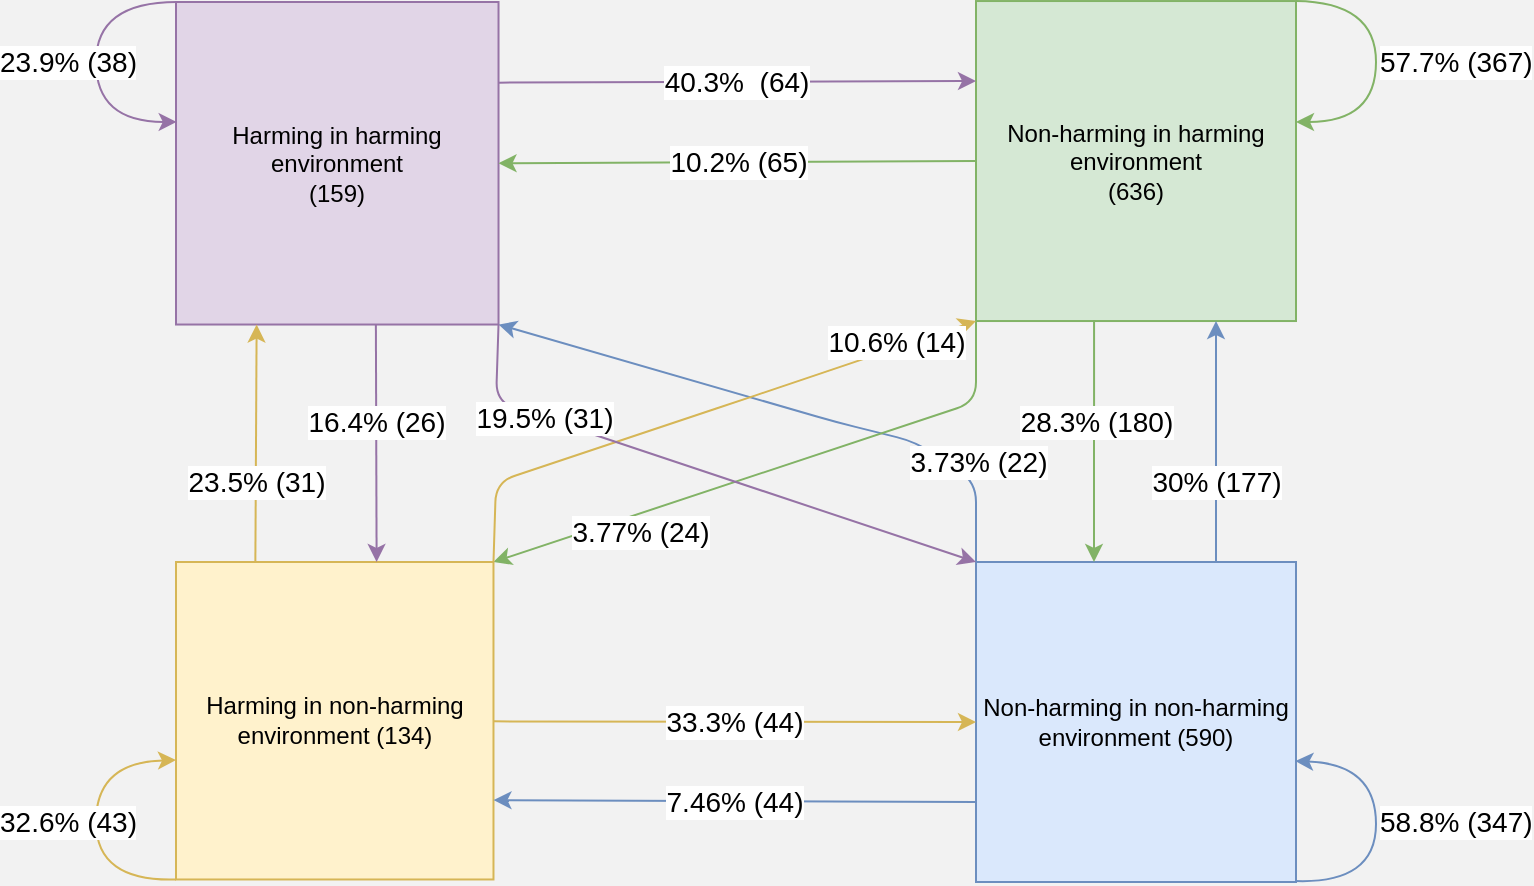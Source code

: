 <mxfile version="20.8.3" type="device"><diagram id="mnQWSfPHZrlp0dDHfilx" name="Page-1"><mxGraphModel dx="1242" dy="733" grid="0" gridSize="10" guides="1" tooltips="1" connect="1" arrows="1" fold="1" page="1" pageScale="1" pageWidth="900" pageHeight="1600" background="#F2F2F2" math="0" shadow="0"><root><mxCell id="0"/><mxCell id="1" parent="0"/><mxCell id="OVDw2p8quSQXNzQPu-ti-1" value="Harming in harming environment &lt;br&gt;(159)" style="whiteSpace=wrap;html=1;aspect=fixed;fillColor=#e1d5e7;strokeColor=#9673a6;" parent="1" vertex="1"><mxGeometry x="160" y="120" width="161.26" height="161.26" as="geometry"/></mxCell><mxCell id="OVDw2p8quSQXNzQPu-ti-3" value="Non-harming in harming environment&lt;br&gt;(636)" style="whiteSpace=wrap;html=1;aspect=fixed;fillColor=#d5e8d4;strokeColor=#82b366;" parent="1" vertex="1"><mxGeometry x="560" y="119.52" width="160" height="160" as="geometry"/></mxCell><mxCell id="OVDw2p8quSQXNzQPu-ti-4" value="Non-harming in non-harming environment (590)" style="whiteSpace=wrap;html=1;aspect=fixed;fillColor=#dae8fc;strokeColor=#6c8ebf;" parent="1" vertex="1"><mxGeometry x="560" y="400" width="160" height="160" as="geometry"/></mxCell><mxCell id="OVDw2p8quSQXNzQPu-ti-5" value="Harming in non-harming environment (134)" style="whiteSpace=wrap;html=1;aspect=fixed;fillColor=#fff2cc;strokeColor=#d6b656;" parent="1" vertex="1"><mxGeometry x="160" y="400" width="158.74" height="158.74" as="geometry"/></mxCell><mxCell id="OVDw2p8quSQXNzQPu-ti-6" value="&lt;font style=&quot;font-size: 14px;&quot;&gt;33.3% (44)&lt;/font&gt;" style="endArrow=classic;html=1;rounded=0;exitX=1;exitY=0.25;exitDx=0;exitDy=0;entryX=0;entryY=0.25;entryDx=0;entryDy=0;fillColor=#fff2cc;strokeColor=#d6b656;" parent="1" edge="1"><mxGeometry width="50" height="50" relative="1" as="geometry"><mxPoint x="318.74" y="479.685" as="sourcePoint"/><mxPoint x="560" y="480" as="targetPoint"/></mxGeometry></mxCell><mxCell id="OVDw2p8quSQXNzQPu-ti-8" value="&lt;font style=&quot;font-size: 14px;&quot;&gt;7.46% (44)&lt;/font&gt;" style="endArrow=classic;html=1;rounded=0;exitX=0;exitY=0.75;exitDx=0;exitDy=0;entryX=1;entryY=0.75;entryDx=0;entryDy=0;fillColor=#dae8fc;strokeColor=#6c8ebf;" parent="1" source="OVDw2p8quSQXNzQPu-ti-4" target="OVDw2p8quSQXNzQPu-ti-5" edge="1"><mxGeometry x="0.003" width="50" height="50" relative="1" as="geometry"><mxPoint x="426.087" y="420" as="sourcePoint"/><mxPoint x="495.652" y="345" as="targetPoint"/><mxPoint as="offset"/></mxGeometry></mxCell><mxCell id="OVDw2p8quSQXNzQPu-ti-11" value="&lt;font style=&quot;font-size: 14px;&quot;&gt;40.3%&amp;nbsp; (64)&lt;/font&gt;" style="endArrow=classic;html=1;rounded=0;exitX=1;exitY=0.25;exitDx=0;exitDy=0;entryX=0;entryY=0.25;entryDx=0;entryDy=0;fillColor=#e1d5e7;strokeColor=#9673a6;" parent="1" source="OVDw2p8quSQXNzQPu-ti-1" target="OVDw2p8quSQXNzQPu-ti-3" edge="1"><mxGeometry x="-0.003" width="50" height="50" relative="1" as="geometry"><mxPoint x="317.948" y="179.443" as="sourcePoint"/><mxPoint x="560" y="179" as="targetPoint"/><mxPoint as="offset"/></mxGeometry></mxCell><mxCell id="OVDw2p8quSQXNzQPu-ti-13" value="&lt;font style=&quot;font-size: 14px;&quot;&gt;10.2% (65)&lt;/font&gt;" style="endArrow=classic;html=1;rounded=0;exitX=0;exitY=0.5;exitDx=0;exitDy=0;entryX=1;entryY=0.5;entryDx=0;entryDy=0;fillColor=#d5e8d4;strokeColor=#82b366;" parent="1" source="OVDw2p8quSQXNzQPu-ti-3" target="OVDw2p8quSQXNzQPu-ti-1" edge="1"><mxGeometry x="-0.003" width="50" height="50" relative="1" as="geometry"><mxPoint x="551.304" y="228.391" as="sourcePoint"/><mxPoint x="321.26" y="230.64" as="targetPoint"/><mxPoint as="offset"/></mxGeometry></mxCell><mxCell id="OVDw2p8quSQXNzQPu-ti-15" value="&lt;font style=&quot;font-size: 14px;&quot;&gt;23.5% (31)&lt;/font&gt;" style="endArrow=classic;html=1;rounded=0;exitX=0.25;exitY=0;exitDx=0;exitDy=0;entryX=0.25;entryY=1;entryDx=0;entryDy=0;fillColor=#fff2cc;strokeColor=#d6b656;" parent="1" source="OVDw2p8quSQXNzQPu-ti-5" target="OVDw2p8quSQXNzQPu-ti-1" edge="1"><mxGeometry x="-0.326" width="50" height="50" relative="1" as="geometry"><mxPoint x="426.087" y="420" as="sourcePoint"/><mxPoint x="217.391" y="285" as="targetPoint"/><mxPoint as="offset"/></mxGeometry></mxCell><mxCell id="OVDw2p8quSQXNzQPu-ti-16" value="&lt;font style=&quot;font-size: 14px;&quot;&gt;30% (177)&lt;/font&gt;" style="endArrow=classic;html=1;rounded=0;exitX=0.75;exitY=0;exitDx=0;exitDy=0;entryX=0.75;entryY=1;entryDx=0;entryDy=0;fillColor=#dae8fc;strokeColor=#6c8ebf;" parent="1" source="OVDw2p8quSQXNzQPu-ti-4" target="OVDw2p8quSQXNzQPu-ti-3" edge="1"><mxGeometry x="-0.336" width="50" height="50" relative="1" as="geometry"><mxPoint x="676.522" y="420" as="sourcePoint"/><mxPoint x="676.522" y="300" as="targetPoint"/><mxPoint as="offset"/></mxGeometry></mxCell><mxCell id="OVDw2p8quSQXNzQPu-ti-17" value="&lt;font style=&quot;font-size: 14px;&quot;&gt;28.3% (180)&lt;/font&gt;" style="endArrow=classic;html=1;rounded=0;exitX=0.369;exitY=0.997;exitDx=0;exitDy=0;entryX=0.5;entryY=0;entryDx=0;entryDy=0;exitPerimeter=0;fillColor=#d5e8d4;strokeColor=#82b366;" parent="1" source="OVDw2p8quSQXNzQPu-ti-3" edge="1"><mxGeometry x="-0.157" y="1" width="50" height="50" relative="1" as="geometry"><mxPoint x="619" y="279.52" as="sourcePoint"/><mxPoint x="619" y="400" as="targetPoint"/><mxPoint as="offset"/></mxGeometry></mxCell><mxCell id="OVDw2p8quSQXNzQPu-ti-18" value="&lt;font style=&quot;font-size: 14px;&quot;&gt;16.4% (26)&lt;/font&gt;" style="endArrow=classic;html=1;rounded=0;entryX=0.75;entryY=0;entryDx=0;entryDy=0;exitX=0.75;exitY=1;exitDx=0;exitDy=0;fillColor=#e1d5e7;strokeColor=#9673a6;" parent="1" edge="1"><mxGeometry x="-0.175" width="50" height="50" relative="1" as="geometry"><mxPoint x="259.945" y="281.26" as="sourcePoint"/><mxPoint x="260.305" y="400" as="targetPoint"/><mxPoint as="offset"/></mxGeometry></mxCell><mxCell id="OVDw2p8quSQXNzQPu-ti-29" value="3.73% (22)" style="endArrow=classic;html=1;fontSize=14;exitX=0;exitY=0;exitDx=0;exitDy=0;entryX=1;entryY=1;entryDx=0;entryDy=0;fillColor=#dae8fc;strokeColor=#6c8ebf;rounded=1;fontColor=#000000;" parent="1" source="OVDw2p8quSQXNzQPu-ti-4" target="OVDw2p8quSQXNzQPu-ti-1" edge="1"><mxGeometry x="-0.692" y="-9" width="50" height="50" relative="1" as="geometry"><mxPoint x="426.087" y="375" as="sourcePoint"/><mxPoint x="495.652" y="300" as="targetPoint"/><Array as="points"><mxPoint x="560" y="360"/><mxPoint x="530" y="340"/><mxPoint x="490" y="330"/></Array><mxPoint as="offset"/></mxGeometry></mxCell><mxCell id="OVDw2p8quSQXNzQPu-ti-32" value="3.77% (24)" style="endArrow=classic;html=1;fontSize=14;exitX=0;exitY=1;exitDx=0;exitDy=0;entryX=1;entryY=0;entryDx=0;entryDy=0;fillColor=#d5e8d4;strokeColor=#82b366;rounded=1;" parent="1" source="OVDw2p8quSQXNzQPu-ti-3" target="OVDw2p8quSQXNzQPu-ti-5" edge="1"><mxGeometry x="0.495" y="9" width="50" height="50" relative="1" as="geometry"><mxPoint x="426.087" y="375" as="sourcePoint"/><mxPoint x="495.652" y="300" as="targetPoint"/><Array as="points"><mxPoint x="560" y="320"/></Array><mxPoint as="offset"/></mxGeometry></mxCell><mxCell id="OVDw2p8quSQXNzQPu-ti-35" value="&lt;font style=&quot;font-size: 14px;&quot;&gt;32.6% (43)&lt;/font&gt;" style="curved=1;endArrow=classic;html=1;rounded=0;labelPosition=right;verticalLabelPosition=middle;align=left;verticalAlign=middle;entryX=0;entryY=0.624;entryDx=0;entryDy=0;entryPerimeter=0;exitX=0;exitY=1;exitDx=0;exitDy=0;fillColor=#fff2cc;strokeColor=#d6b656;" parent="1" source="OVDw2p8quSQXNzQPu-ti-5" target="OVDw2p8quSQXNzQPu-ti-5" edge="1"><mxGeometry x="0.0" y="50" width="50" height="50" relative="1" as="geometry"><mxPoint x="162" y="577" as="sourcePoint"/><mxPoint x="161.739" y="524.4" as="targetPoint"/><Array as="points"><mxPoint x="120" y="560"/><mxPoint x="120" y="500"/></Array><mxPoint as="offset"/></mxGeometry></mxCell><mxCell id="OVDw2p8quSQXNzQPu-ti-37" value="&lt;font style=&quot;font-size: 14px;&quot;&gt;58.8% (347)&lt;/font&gt;" style="curved=1;endArrow=classic;html=1;rounded=0;exitX=0;exitY=1;exitDx=0;exitDy=0;labelPosition=right;verticalLabelPosition=middle;align=left;verticalAlign=middle;entryX=0;entryY=0.667;entryDx=0;entryDy=0;entryPerimeter=0;fillColor=#dae8fc;strokeColor=#6c8ebf;" parent="1" edge="1"><mxGeometry x="0.009" width="50" height="50" relative="1" as="geometry"><mxPoint x="719.652" y="559.5" as="sourcePoint"/><mxPoint x="719.652" y="499.56" as="targetPoint"/><Array as="points"><mxPoint x="760" y="561"/><mxPoint x="760" y="501"/></Array><mxPoint as="offset"/></mxGeometry></mxCell><mxCell id="OVDw2p8quSQXNzQPu-ti-38" value="10.6% (14)" style="endArrow=classic;html=1;fontSize=14;entryX=0;entryY=1;entryDx=0;entryDy=0;rounded=1;fillColor=#fff2cc;strokeColor=#d6b656;exitX=1;exitY=0;exitDx=0;exitDy=0;" parent="1" source="OVDw2p8quSQXNzQPu-ti-5" target="OVDw2p8quSQXNzQPu-ti-3" edge="1"><mxGeometry x="0.719" y="3" width="50" height="50" relative="1" as="geometry"><mxPoint x="321.256" y="400" as="sourcePoint"/><mxPoint x="543.864" y="280" as="targetPoint"/><Array as="points"><mxPoint x="320" y="360"/><mxPoint x="440" y="320"/></Array><mxPoint as="offset"/></mxGeometry></mxCell><mxCell id="OVDw2p8quSQXNzQPu-ti-39" value="&lt;font style=&quot;font-size: 14px;&quot;&gt;57.7% (367)&lt;/font&gt;" style="curved=1;endArrow=classic;html=1;rounded=0;exitX=1;exitY=0;exitDx=0;exitDy=0;labelPosition=right;verticalLabelPosition=middle;align=left;verticalAlign=middle;fillColor=#d5e8d4;strokeColor=#82b366;" parent="1" source="OVDw2p8quSQXNzQPu-ti-3" edge="1"><mxGeometry width="50" height="50" relative="1" as="geometry"><mxPoint x="715.478" y="120" as="sourcePoint"/><mxPoint x="720" y="180" as="targetPoint"/><Array as="points"><mxPoint x="760" y="120"/><mxPoint x="760" y="180"/></Array><mxPoint as="offset"/></mxGeometry></mxCell><mxCell id="OVDw2p8quSQXNzQPu-ti-40" value="&lt;font style=&quot;font-size: 14px;&quot;&gt;23.9% (38)&lt;br&gt;&lt;/font&gt;" style="curved=1;endArrow=classic;html=1;rounded=0;exitX=0;exitY=1;exitDx=0;exitDy=0;labelPosition=right;verticalLabelPosition=middle;align=left;verticalAlign=middle;entryX=0;entryY=0.667;entryDx=0;entryDy=0;entryPerimeter=0;fillColor=#e1d5e7;strokeColor=#9673a6;" parent="1" edge="1"><mxGeometry x="-0.005" y="-50" width="50" height="50" relative="1" as="geometry"><mxPoint x="160.348" y="120" as="sourcePoint"/><mxPoint x="160.348" y="179.94" as="targetPoint"/><Array as="points"><mxPoint x="120" y="120"/><mxPoint x="120" y="180"/></Array><mxPoint as="offset"/></mxGeometry></mxCell><mxCell id="OVDw2p8quSQXNzQPu-ti-41" value="19.5% (31)" style="endArrow=classic;html=1;fontSize=14;entryX=0;entryY=0;entryDx=0;entryDy=0;fillColor=#e1d5e7;strokeColor=#9673a6;exitX=1;exitY=1;exitDx=0;exitDy=0;rounded=1;" parent="1" source="OVDw2p8quSQXNzQPu-ti-1" target="OVDw2p8quSQXNzQPu-ti-4" edge="1"><mxGeometry x="-0.561" width="50" height="50" relative="1" as="geometry"><mxPoint x="328.696" y="300" as="sourcePoint"/><mxPoint x="495.652" y="300" as="targetPoint"/><Array as="points"><mxPoint x="320" y="320"/></Array><mxPoint as="offset"/></mxGeometry></mxCell></root></mxGraphModel></diagram></mxfile>